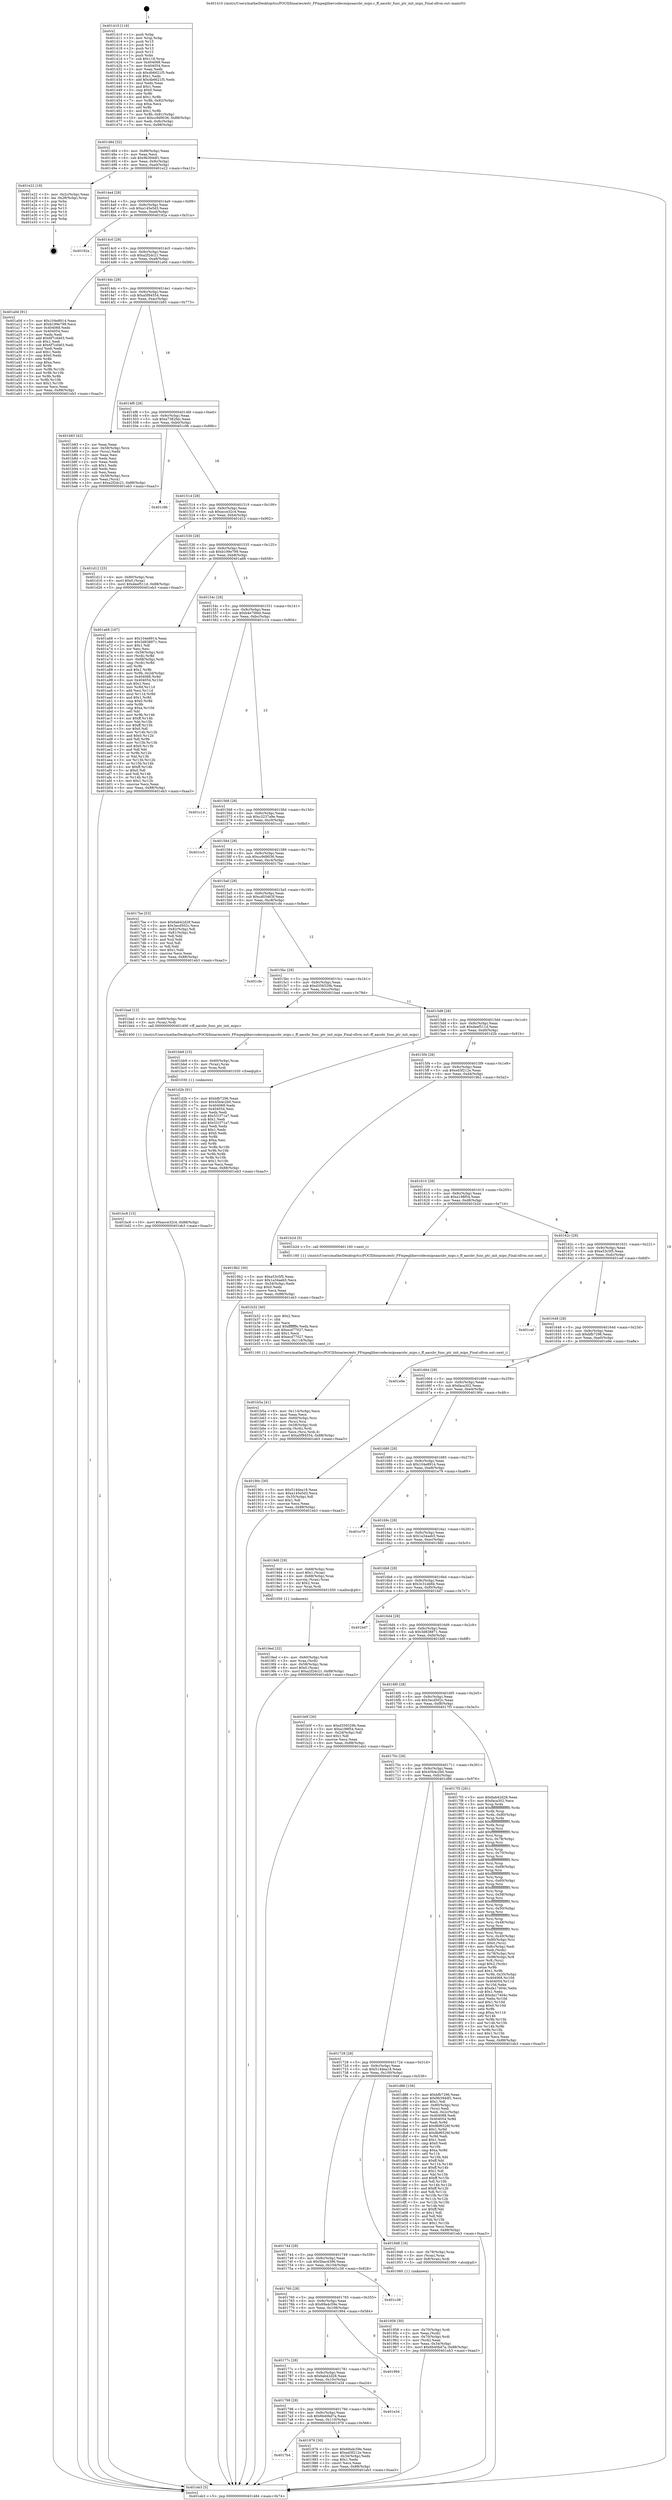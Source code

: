 digraph "0x401410" {
  label = "0x401410 (/mnt/c/Users/mathe/Desktop/tcc/POCII/binaries/extr_FFmpeglibavcodecmipsaacsbr_mips.c_ff_aacsbr_func_ptr_init_mips_Final-ollvm.out::main(0))"
  labelloc = "t"
  node[shape=record]

  Entry [label="",width=0.3,height=0.3,shape=circle,fillcolor=black,style=filled]
  "0x401484" [label="{
     0x401484 [32]\l
     | [instrs]\l
     &nbsp;&nbsp;0x401484 \<+6\>: mov -0x88(%rbp),%eax\l
     &nbsp;&nbsp;0x40148a \<+2\>: mov %eax,%ecx\l
     &nbsp;&nbsp;0x40148c \<+6\>: sub $0x9b394df1,%ecx\l
     &nbsp;&nbsp;0x401492 \<+6\>: mov %eax,-0x9c(%rbp)\l
     &nbsp;&nbsp;0x401498 \<+6\>: mov %ecx,-0xa0(%rbp)\l
     &nbsp;&nbsp;0x40149e \<+6\>: je 0000000000401e22 \<main+0xa12\>\l
  }"]
  "0x401e22" [label="{
     0x401e22 [18]\l
     | [instrs]\l
     &nbsp;&nbsp;0x401e22 \<+3\>: mov -0x2c(%rbp),%eax\l
     &nbsp;&nbsp;0x401e25 \<+4\>: lea -0x28(%rbp),%rsp\l
     &nbsp;&nbsp;0x401e29 \<+1\>: pop %rbx\l
     &nbsp;&nbsp;0x401e2a \<+2\>: pop %r12\l
     &nbsp;&nbsp;0x401e2c \<+2\>: pop %r13\l
     &nbsp;&nbsp;0x401e2e \<+2\>: pop %r14\l
     &nbsp;&nbsp;0x401e30 \<+2\>: pop %r15\l
     &nbsp;&nbsp;0x401e32 \<+1\>: pop %rbp\l
     &nbsp;&nbsp;0x401e33 \<+1\>: ret\l
  }"]
  "0x4014a4" [label="{
     0x4014a4 [28]\l
     | [instrs]\l
     &nbsp;&nbsp;0x4014a4 \<+5\>: jmp 00000000004014a9 \<main+0x99\>\l
     &nbsp;&nbsp;0x4014a9 \<+6\>: mov -0x9c(%rbp),%eax\l
     &nbsp;&nbsp;0x4014af \<+5\>: sub $0xa145e5d3,%eax\l
     &nbsp;&nbsp;0x4014b4 \<+6\>: mov %eax,-0xa4(%rbp)\l
     &nbsp;&nbsp;0x4014ba \<+6\>: je 000000000040192a \<main+0x51a\>\l
  }"]
  Exit [label="",width=0.3,height=0.3,shape=circle,fillcolor=black,style=filled,peripheries=2]
  "0x40192a" [label="{
     0x40192a\l
  }", style=dashed]
  "0x4014c0" [label="{
     0x4014c0 [28]\l
     | [instrs]\l
     &nbsp;&nbsp;0x4014c0 \<+5\>: jmp 00000000004014c5 \<main+0xb5\>\l
     &nbsp;&nbsp;0x4014c5 \<+6\>: mov -0x9c(%rbp),%eax\l
     &nbsp;&nbsp;0x4014cb \<+5\>: sub $0xa2f2dc21,%eax\l
     &nbsp;&nbsp;0x4014d0 \<+6\>: mov %eax,-0xa8(%rbp)\l
     &nbsp;&nbsp;0x4014d6 \<+6\>: je 0000000000401a0d \<main+0x5fd\>\l
  }"]
  "0x401bc8" [label="{
     0x401bc8 [15]\l
     | [instrs]\l
     &nbsp;&nbsp;0x401bc8 \<+10\>: movl $0xacce32c4,-0x88(%rbp)\l
     &nbsp;&nbsp;0x401bd2 \<+5\>: jmp 0000000000401eb3 \<main+0xaa3\>\l
  }"]
  "0x401a0d" [label="{
     0x401a0d [91]\l
     | [instrs]\l
     &nbsp;&nbsp;0x401a0d \<+5\>: mov $0x104e8914,%eax\l
     &nbsp;&nbsp;0x401a12 \<+5\>: mov $0xb199e799,%ecx\l
     &nbsp;&nbsp;0x401a17 \<+7\>: mov 0x404068,%edx\l
     &nbsp;&nbsp;0x401a1e \<+7\>: mov 0x404054,%esi\l
     &nbsp;&nbsp;0x401a25 \<+2\>: mov %edx,%edi\l
     &nbsp;&nbsp;0x401a27 \<+6\>: add $0x6f7cd463,%edi\l
     &nbsp;&nbsp;0x401a2d \<+3\>: sub $0x1,%edi\l
     &nbsp;&nbsp;0x401a30 \<+6\>: sub $0x6f7cd463,%edi\l
     &nbsp;&nbsp;0x401a36 \<+3\>: imul %edi,%edx\l
     &nbsp;&nbsp;0x401a39 \<+3\>: and $0x1,%edx\l
     &nbsp;&nbsp;0x401a3c \<+3\>: cmp $0x0,%edx\l
     &nbsp;&nbsp;0x401a3f \<+4\>: sete %r8b\l
     &nbsp;&nbsp;0x401a43 \<+3\>: cmp $0xa,%esi\l
     &nbsp;&nbsp;0x401a46 \<+4\>: setl %r9b\l
     &nbsp;&nbsp;0x401a4a \<+3\>: mov %r8b,%r10b\l
     &nbsp;&nbsp;0x401a4d \<+3\>: and %r9b,%r10b\l
     &nbsp;&nbsp;0x401a50 \<+3\>: xor %r9b,%r8b\l
     &nbsp;&nbsp;0x401a53 \<+3\>: or %r8b,%r10b\l
     &nbsp;&nbsp;0x401a56 \<+4\>: test $0x1,%r10b\l
     &nbsp;&nbsp;0x401a5a \<+3\>: cmovne %ecx,%eax\l
     &nbsp;&nbsp;0x401a5d \<+6\>: mov %eax,-0x88(%rbp)\l
     &nbsp;&nbsp;0x401a63 \<+5\>: jmp 0000000000401eb3 \<main+0xaa3\>\l
  }"]
  "0x4014dc" [label="{
     0x4014dc [28]\l
     | [instrs]\l
     &nbsp;&nbsp;0x4014dc \<+5\>: jmp 00000000004014e1 \<main+0xd1\>\l
     &nbsp;&nbsp;0x4014e1 \<+6\>: mov -0x9c(%rbp),%eax\l
     &nbsp;&nbsp;0x4014e7 \<+5\>: sub $0xa5f94554,%eax\l
     &nbsp;&nbsp;0x4014ec \<+6\>: mov %eax,-0xac(%rbp)\l
     &nbsp;&nbsp;0x4014f2 \<+6\>: je 0000000000401b83 \<main+0x773\>\l
  }"]
  "0x401bb9" [label="{
     0x401bb9 [15]\l
     | [instrs]\l
     &nbsp;&nbsp;0x401bb9 \<+4\>: mov -0x60(%rbp),%rax\l
     &nbsp;&nbsp;0x401bbd \<+3\>: mov (%rax),%rax\l
     &nbsp;&nbsp;0x401bc0 \<+3\>: mov %rax,%rdi\l
     &nbsp;&nbsp;0x401bc3 \<+5\>: call 0000000000401030 \<free@plt\>\l
     | [calls]\l
     &nbsp;&nbsp;0x401030 \{1\} (unknown)\l
  }"]
  "0x401b83" [label="{
     0x401b83 [42]\l
     | [instrs]\l
     &nbsp;&nbsp;0x401b83 \<+2\>: xor %eax,%eax\l
     &nbsp;&nbsp;0x401b85 \<+4\>: mov -0x58(%rbp),%rcx\l
     &nbsp;&nbsp;0x401b89 \<+2\>: mov (%rcx),%edx\l
     &nbsp;&nbsp;0x401b8b \<+2\>: mov %eax,%esi\l
     &nbsp;&nbsp;0x401b8d \<+2\>: sub %edx,%esi\l
     &nbsp;&nbsp;0x401b8f \<+2\>: mov %eax,%edx\l
     &nbsp;&nbsp;0x401b91 \<+3\>: sub $0x1,%edx\l
     &nbsp;&nbsp;0x401b94 \<+2\>: add %edx,%esi\l
     &nbsp;&nbsp;0x401b96 \<+2\>: sub %esi,%eax\l
     &nbsp;&nbsp;0x401b98 \<+4\>: mov -0x58(%rbp),%rcx\l
     &nbsp;&nbsp;0x401b9c \<+2\>: mov %eax,(%rcx)\l
     &nbsp;&nbsp;0x401b9e \<+10\>: movl $0xa2f2dc21,-0x88(%rbp)\l
     &nbsp;&nbsp;0x401ba8 \<+5\>: jmp 0000000000401eb3 \<main+0xaa3\>\l
  }"]
  "0x4014f8" [label="{
     0x4014f8 [28]\l
     | [instrs]\l
     &nbsp;&nbsp;0x4014f8 \<+5\>: jmp 00000000004014fd \<main+0xed\>\l
     &nbsp;&nbsp;0x4014fd \<+6\>: mov -0x9c(%rbp),%eax\l
     &nbsp;&nbsp;0x401503 \<+5\>: sub $0xa7382fdc,%eax\l
     &nbsp;&nbsp;0x401508 \<+6\>: mov %eax,-0xb0(%rbp)\l
     &nbsp;&nbsp;0x40150e \<+6\>: je 0000000000401c9b \<main+0x88b\>\l
  }"]
  "0x401b5a" [label="{
     0x401b5a [41]\l
     | [instrs]\l
     &nbsp;&nbsp;0x401b5a \<+6\>: mov -0x114(%rbp),%ecx\l
     &nbsp;&nbsp;0x401b60 \<+3\>: imul %eax,%ecx\l
     &nbsp;&nbsp;0x401b63 \<+4\>: mov -0x60(%rbp),%rsi\l
     &nbsp;&nbsp;0x401b67 \<+3\>: mov (%rsi),%rsi\l
     &nbsp;&nbsp;0x401b6a \<+4\>: mov -0x58(%rbp),%rdi\l
     &nbsp;&nbsp;0x401b6e \<+3\>: movslq (%rdi),%rdi\l
     &nbsp;&nbsp;0x401b71 \<+3\>: mov %ecx,(%rsi,%rdi,4)\l
     &nbsp;&nbsp;0x401b74 \<+10\>: movl $0xa5f94554,-0x88(%rbp)\l
     &nbsp;&nbsp;0x401b7e \<+5\>: jmp 0000000000401eb3 \<main+0xaa3\>\l
  }"]
  "0x401c9b" [label="{
     0x401c9b\l
  }", style=dashed]
  "0x401514" [label="{
     0x401514 [28]\l
     | [instrs]\l
     &nbsp;&nbsp;0x401514 \<+5\>: jmp 0000000000401519 \<main+0x109\>\l
     &nbsp;&nbsp;0x401519 \<+6\>: mov -0x9c(%rbp),%eax\l
     &nbsp;&nbsp;0x40151f \<+5\>: sub $0xacce32c4,%eax\l
     &nbsp;&nbsp;0x401524 \<+6\>: mov %eax,-0xb4(%rbp)\l
     &nbsp;&nbsp;0x40152a \<+6\>: je 0000000000401d12 \<main+0x902\>\l
  }"]
  "0x401b32" [label="{
     0x401b32 [40]\l
     | [instrs]\l
     &nbsp;&nbsp;0x401b32 \<+5\>: mov $0x2,%ecx\l
     &nbsp;&nbsp;0x401b37 \<+1\>: cltd\l
     &nbsp;&nbsp;0x401b38 \<+2\>: idiv %ecx\l
     &nbsp;&nbsp;0x401b3a \<+6\>: imul $0xfffffffe,%edx,%ecx\l
     &nbsp;&nbsp;0x401b40 \<+6\>: sub $0xecd77027,%ecx\l
     &nbsp;&nbsp;0x401b46 \<+3\>: add $0x1,%ecx\l
     &nbsp;&nbsp;0x401b49 \<+6\>: add $0xecd77027,%ecx\l
     &nbsp;&nbsp;0x401b4f \<+6\>: mov %ecx,-0x114(%rbp)\l
     &nbsp;&nbsp;0x401b55 \<+5\>: call 0000000000401160 \<next_i\>\l
     | [calls]\l
     &nbsp;&nbsp;0x401160 \{1\} (/mnt/c/Users/mathe/Desktop/tcc/POCII/binaries/extr_FFmpeglibavcodecmipsaacsbr_mips.c_ff_aacsbr_func_ptr_init_mips_Final-ollvm.out::next_i)\l
  }"]
  "0x401d12" [label="{
     0x401d12 [25]\l
     | [instrs]\l
     &nbsp;&nbsp;0x401d12 \<+4\>: mov -0x80(%rbp),%rax\l
     &nbsp;&nbsp;0x401d16 \<+6\>: movl $0x0,(%rax)\l
     &nbsp;&nbsp;0x401d1c \<+10\>: movl $0xdeef511d,-0x88(%rbp)\l
     &nbsp;&nbsp;0x401d26 \<+5\>: jmp 0000000000401eb3 \<main+0xaa3\>\l
  }"]
  "0x401530" [label="{
     0x401530 [28]\l
     | [instrs]\l
     &nbsp;&nbsp;0x401530 \<+5\>: jmp 0000000000401535 \<main+0x125\>\l
     &nbsp;&nbsp;0x401535 \<+6\>: mov -0x9c(%rbp),%eax\l
     &nbsp;&nbsp;0x40153b \<+5\>: sub $0xb199e799,%eax\l
     &nbsp;&nbsp;0x401540 \<+6\>: mov %eax,-0xb8(%rbp)\l
     &nbsp;&nbsp;0x401546 \<+6\>: je 0000000000401a68 \<main+0x658\>\l
  }"]
  "0x4019ed" [label="{
     0x4019ed [32]\l
     | [instrs]\l
     &nbsp;&nbsp;0x4019ed \<+4\>: mov -0x60(%rbp),%rdi\l
     &nbsp;&nbsp;0x4019f1 \<+3\>: mov %rax,(%rdi)\l
     &nbsp;&nbsp;0x4019f4 \<+4\>: mov -0x58(%rbp),%rax\l
     &nbsp;&nbsp;0x4019f8 \<+6\>: movl $0x0,(%rax)\l
     &nbsp;&nbsp;0x4019fe \<+10\>: movl $0xa2f2dc21,-0x88(%rbp)\l
     &nbsp;&nbsp;0x401a08 \<+5\>: jmp 0000000000401eb3 \<main+0xaa3\>\l
  }"]
  "0x401a68" [label="{
     0x401a68 [167]\l
     | [instrs]\l
     &nbsp;&nbsp;0x401a68 \<+5\>: mov $0x104e8914,%eax\l
     &nbsp;&nbsp;0x401a6d \<+5\>: mov $0x3d838871,%ecx\l
     &nbsp;&nbsp;0x401a72 \<+2\>: mov $0x1,%dl\l
     &nbsp;&nbsp;0x401a74 \<+2\>: xor %esi,%esi\l
     &nbsp;&nbsp;0x401a76 \<+4\>: mov -0x58(%rbp),%rdi\l
     &nbsp;&nbsp;0x401a7a \<+3\>: mov (%rdi),%r8d\l
     &nbsp;&nbsp;0x401a7d \<+4\>: mov -0x68(%rbp),%rdi\l
     &nbsp;&nbsp;0x401a81 \<+3\>: cmp (%rdi),%r8d\l
     &nbsp;&nbsp;0x401a84 \<+4\>: setl %r9b\l
     &nbsp;&nbsp;0x401a88 \<+4\>: and $0x1,%r9b\l
     &nbsp;&nbsp;0x401a8c \<+4\>: mov %r9b,-0x2d(%rbp)\l
     &nbsp;&nbsp;0x401a90 \<+8\>: mov 0x404068,%r8d\l
     &nbsp;&nbsp;0x401a98 \<+8\>: mov 0x404054,%r10d\l
     &nbsp;&nbsp;0x401aa0 \<+3\>: sub $0x1,%esi\l
     &nbsp;&nbsp;0x401aa3 \<+3\>: mov %r8d,%r11d\l
     &nbsp;&nbsp;0x401aa6 \<+3\>: add %esi,%r11d\l
     &nbsp;&nbsp;0x401aa9 \<+4\>: imul %r11d,%r8d\l
     &nbsp;&nbsp;0x401aad \<+4\>: and $0x1,%r8d\l
     &nbsp;&nbsp;0x401ab1 \<+4\>: cmp $0x0,%r8d\l
     &nbsp;&nbsp;0x401ab5 \<+4\>: sete %r9b\l
     &nbsp;&nbsp;0x401ab9 \<+4\>: cmp $0xa,%r10d\l
     &nbsp;&nbsp;0x401abd \<+3\>: setl %bl\l
     &nbsp;&nbsp;0x401ac0 \<+3\>: mov %r9b,%r14b\l
     &nbsp;&nbsp;0x401ac3 \<+4\>: xor $0xff,%r14b\l
     &nbsp;&nbsp;0x401ac7 \<+3\>: mov %bl,%r15b\l
     &nbsp;&nbsp;0x401aca \<+4\>: xor $0xff,%r15b\l
     &nbsp;&nbsp;0x401ace \<+3\>: xor $0x0,%dl\l
     &nbsp;&nbsp;0x401ad1 \<+3\>: mov %r14b,%r12b\l
     &nbsp;&nbsp;0x401ad4 \<+4\>: and $0x0,%r12b\l
     &nbsp;&nbsp;0x401ad8 \<+3\>: and %dl,%r9b\l
     &nbsp;&nbsp;0x401adb \<+3\>: mov %r15b,%r13b\l
     &nbsp;&nbsp;0x401ade \<+4\>: and $0x0,%r13b\l
     &nbsp;&nbsp;0x401ae2 \<+2\>: and %dl,%bl\l
     &nbsp;&nbsp;0x401ae4 \<+3\>: or %r9b,%r12b\l
     &nbsp;&nbsp;0x401ae7 \<+3\>: or %bl,%r13b\l
     &nbsp;&nbsp;0x401aea \<+3\>: xor %r13b,%r12b\l
     &nbsp;&nbsp;0x401aed \<+3\>: or %r15b,%r14b\l
     &nbsp;&nbsp;0x401af0 \<+4\>: xor $0xff,%r14b\l
     &nbsp;&nbsp;0x401af4 \<+3\>: or $0x0,%dl\l
     &nbsp;&nbsp;0x401af7 \<+3\>: and %dl,%r14b\l
     &nbsp;&nbsp;0x401afa \<+3\>: or %r14b,%r12b\l
     &nbsp;&nbsp;0x401afd \<+4\>: test $0x1,%r12b\l
     &nbsp;&nbsp;0x401b01 \<+3\>: cmovne %ecx,%eax\l
     &nbsp;&nbsp;0x401b04 \<+6\>: mov %eax,-0x88(%rbp)\l
     &nbsp;&nbsp;0x401b0a \<+5\>: jmp 0000000000401eb3 \<main+0xaa3\>\l
  }"]
  "0x40154c" [label="{
     0x40154c [28]\l
     | [instrs]\l
     &nbsp;&nbsp;0x40154c \<+5\>: jmp 0000000000401551 \<main+0x141\>\l
     &nbsp;&nbsp;0x401551 \<+6\>: mov -0x9c(%rbp),%eax\l
     &nbsp;&nbsp;0x401557 \<+5\>: sub $0xb4e70fdd,%eax\l
     &nbsp;&nbsp;0x40155c \<+6\>: mov %eax,-0xbc(%rbp)\l
     &nbsp;&nbsp;0x401562 \<+6\>: je 0000000000401c14 \<main+0x804\>\l
  }"]
  "0x4017b4" [label="{
     0x4017b4\l
  }", style=dashed]
  "0x401c14" [label="{
     0x401c14\l
  }", style=dashed]
  "0x401568" [label="{
     0x401568 [28]\l
     | [instrs]\l
     &nbsp;&nbsp;0x401568 \<+5\>: jmp 000000000040156d \<main+0x15d\>\l
     &nbsp;&nbsp;0x40156d \<+6\>: mov -0x9c(%rbp),%eax\l
     &nbsp;&nbsp;0x401573 \<+5\>: sub $0xc3237a9e,%eax\l
     &nbsp;&nbsp;0x401578 \<+6\>: mov %eax,-0xc0(%rbp)\l
     &nbsp;&nbsp;0x40157e \<+6\>: je 0000000000401cc5 \<main+0x8b5\>\l
  }"]
  "0x401976" [label="{
     0x401976 [30]\l
     | [instrs]\l
     &nbsp;&nbsp;0x401976 \<+5\>: mov $0x69a4c59e,%eax\l
     &nbsp;&nbsp;0x40197b \<+5\>: mov $0xed3f212e,%ecx\l
     &nbsp;&nbsp;0x401980 \<+3\>: mov -0x34(%rbp),%edx\l
     &nbsp;&nbsp;0x401983 \<+3\>: cmp $0x1,%edx\l
     &nbsp;&nbsp;0x401986 \<+3\>: cmovl %ecx,%eax\l
     &nbsp;&nbsp;0x401989 \<+6\>: mov %eax,-0x88(%rbp)\l
     &nbsp;&nbsp;0x40198f \<+5\>: jmp 0000000000401eb3 \<main+0xaa3\>\l
  }"]
  "0x401cc5" [label="{
     0x401cc5\l
  }", style=dashed]
  "0x401584" [label="{
     0x401584 [28]\l
     | [instrs]\l
     &nbsp;&nbsp;0x401584 \<+5\>: jmp 0000000000401589 \<main+0x179\>\l
     &nbsp;&nbsp;0x401589 \<+6\>: mov -0x9c(%rbp),%eax\l
     &nbsp;&nbsp;0x40158f \<+5\>: sub $0xcc9d9036,%eax\l
     &nbsp;&nbsp;0x401594 \<+6\>: mov %eax,-0xc4(%rbp)\l
     &nbsp;&nbsp;0x40159a \<+6\>: je 00000000004017be \<main+0x3ae\>\l
  }"]
  "0x401798" [label="{
     0x401798 [28]\l
     | [instrs]\l
     &nbsp;&nbsp;0x401798 \<+5\>: jmp 000000000040179d \<main+0x38d\>\l
     &nbsp;&nbsp;0x40179d \<+6\>: mov -0x9c(%rbp),%eax\l
     &nbsp;&nbsp;0x4017a3 \<+5\>: sub $0x6b40bd7a,%eax\l
     &nbsp;&nbsp;0x4017a8 \<+6\>: mov %eax,-0x110(%rbp)\l
     &nbsp;&nbsp;0x4017ae \<+6\>: je 0000000000401976 \<main+0x566\>\l
  }"]
  "0x4017be" [label="{
     0x4017be [53]\l
     | [instrs]\l
     &nbsp;&nbsp;0x4017be \<+5\>: mov $0x6ab42d28,%eax\l
     &nbsp;&nbsp;0x4017c3 \<+5\>: mov $0x3ecd502c,%ecx\l
     &nbsp;&nbsp;0x4017c8 \<+6\>: mov -0x82(%rbp),%dl\l
     &nbsp;&nbsp;0x4017ce \<+7\>: mov -0x81(%rbp),%sil\l
     &nbsp;&nbsp;0x4017d5 \<+3\>: mov %dl,%dil\l
     &nbsp;&nbsp;0x4017d8 \<+3\>: and %sil,%dil\l
     &nbsp;&nbsp;0x4017db \<+3\>: xor %sil,%dl\l
     &nbsp;&nbsp;0x4017de \<+3\>: or %dl,%dil\l
     &nbsp;&nbsp;0x4017e1 \<+4\>: test $0x1,%dil\l
     &nbsp;&nbsp;0x4017e5 \<+3\>: cmovne %ecx,%eax\l
     &nbsp;&nbsp;0x4017e8 \<+6\>: mov %eax,-0x88(%rbp)\l
     &nbsp;&nbsp;0x4017ee \<+5\>: jmp 0000000000401eb3 \<main+0xaa3\>\l
  }"]
  "0x4015a0" [label="{
     0x4015a0 [28]\l
     | [instrs]\l
     &nbsp;&nbsp;0x4015a0 \<+5\>: jmp 00000000004015a5 \<main+0x195\>\l
     &nbsp;&nbsp;0x4015a5 \<+6\>: mov -0x9c(%rbp),%eax\l
     &nbsp;&nbsp;0x4015ab \<+5\>: sub $0xcd03463f,%eax\l
     &nbsp;&nbsp;0x4015b0 \<+6\>: mov %eax,-0xc8(%rbp)\l
     &nbsp;&nbsp;0x4015b6 \<+6\>: je 0000000000401cfe \<main+0x8ee\>\l
  }"]
  "0x401eb3" [label="{
     0x401eb3 [5]\l
     | [instrs]\l
     &nbsp;&nbsp;0x401eb3 \<+5\>: jmp 0000000000401484 \<main+0x74\>\l
  }"]
  "0x401410" [label="{
     0x401410 [116]\l
     | [instrs]\l
     &nbsp;&nbsp;0x401410 \<+1\>: push %rbp\l
     &nbsp;&nbsp;0x401411 \<+3\>: mov %rsp,%rbp\l
     &nbsp;&nbsp;0x401414 \<+2\>: push %r15\l
     &nbsp;&nbsp;0x401416 \<+2\>: push %r14\l
     &nbsp;&nbsp;0x401418 \<+2\>: push %r13\l
     &nbsp;&nbsp;0x40141a \<+2\>: push %r12\l
     &nbsp;&nbsp;0x40141c \<+1\>: push %rbx\l
     &nbsp;&nbsp;0x40141d \<+7\>: sub $0x118,%rsp\l
     &nbsp;&nbsp;0x401424 \<+7\>: mov 0x404068,%eax\l
     &nbsp;&nbsp;0x40142b \<+7\>: mov 0x404054,%ecx\l
     &nbsp;&nbsp;0x401432 \<+2\>: mov %eax,%edx\l
     &nbsp;&nbsp;0x401434 \<+6\>: sub $0x4b6621f5,%edx\l
     &nbsp;&nbsp;0x40143a \<+3\>: sub $0x1,%edx\l
     &nbsp;&nbsp;0x40143d \<+6\>: add $0x4b6621f5,%edx\l
     &nbsp;&nbsp;0x401443 \<+3\>: imul %edx,%eax\l
     &nbsp;&nbsp;0x401446 \<+3\>: and $0x1,%eax\l
     &nbsp;&nbsp;0x401449 \<+3\>: cmp $0x0,%eax\l
     &nbsp;&nbsp;0x40144c \<+4\>: sete %r8b\l
     &nbsp;&nbsp;0x401450 \<+4\>: and $0x1,%r8b\l
     &nbsp;&nbsp;0x401454 \<+7\>: mov %r8b,-0x82(%rbp)\l
     &nbsp;&nbsp;0x40145b \<+3\>: cmp $0xa,%ecx\l
     &nbsp;&nbsp;0x40145e \<+4\>: setl %r8b\l
     &nbsp;&nbsp;0x401462 \<+4\>: and $0x1,%r8b\l
     &nbsp;&nbsp;0x401466 \<+7\>: mov %r8b,-0x81(%rbp)\l
     &nbsp;&nbsp;0x40146d \<+10\>: movl $0xcc9d9036,-0x88(%rbp)\l
     &nbsp;&nbsp;0x401477 \<+6\>: mov %edi,-0x8c(%rbp)\l
     &nbsp;&nbsp;0x40147d \<+7\>: mov %rsi,-0x98(%rbp)\l
  }"]
  "0x401e34" [label="{
     0x401e34\l
  }", style=dashed]
  "0x401cfe" [label="{
     0x401cfe\l
  }", style=dashed]
  "0x4015bc" [label="{
     0x4015bc [28]\l
     | [instrs]\l
     &nbsp;&nbsp;0x4015bc \<+5\>: jmp 00000000004015c1 \<main+0x1b1\>\l
     &nbsp;&nbsp;0x4015c1 \<+6\>: mov -0x9c(%rbp),%eax\l
     &nbsp;&nbsp;0x4015c7 \<+5\>: sub $0xd356529b,%eax\l
     &nbsp;&nbsp;0x4015cc \<+6\>: mov %eax,-0xcc(%rbp)\l
     &nbsp;&nbsp;0x4015d2 \<+6\>: je 0000000000401bad \<main+0x79d\>\l
  }"]
  "0x40177c" [label="{
     0x40177c [28]\l
     | [instrs]\l
     &nbsp;&nbsp;0x40177c \<+5\>: jmp 0000000000401781 \<main+0x371\>\l
     &nbsp;&nbsp;0x401781 \<+6\>: mov -0x9c(%rbp),%eax\l
     &nbsp;&nbsp;0x401787 \<+5\>: sub $0x6ab42d28,%eax\l
     &nbsp;&nbsp;0x40178c \<+6\>: mov %eax,-0x10c(%rbp)\l
     &nbsp;&nbsp;0x401792 \<+6\>: je 0000000000401e34 \<main+0xa24\>\l
  }"]
  "0x401bad" [label="{
     0x401bad [12]\l
     | [instrs]\l
     &nbsp;&nbsp;0x401bad \<+4\>: mov -0x60(%rbp),%rax\l
     &nbsp;&nbsp;0x401bb1 \<+3\>: mov (%rax),%rdi\l
     &nbsp;&nbsp;0x401bb4 \<+5\>: call 0000000000401400 \<ff_aacsbr_func_ptr_init_mips\>\l
     | [calls]\l
     &nbsp;&nbsp;0x401400 \{1\} (/mnt/c/Users/mathe/Desktop/tcc/POCII/binaries/extr_FFmpeglibavcodecmipsaacsbr_mips.c_ff_aacsbr_func_ptr_init_mips_Final-ollvm.out::ff_aacsbr_func_ptr_init_mips)\l
  }"]
  "0x4015d8" [label="{
     0x4015d8 [28]\l
     | [instrs]\l
     &nbsp;&nbsp;0x4015d8 \<+5\>: jmp 00000000004015dd \<main+0x1cd\>\l
     &nbsp;&nbsp;0x4015dd \<+6\>: mov -0x9c(%rbp),%eax\l
     &nbsp;&nbsp;0x4015e3 \<+5\>: sub $0xdeef511d,%eax\l
     &nbsp;&nbsp;0x4015e8 \<+6\>: mov %eax,-0xd0(%rbp)\l
     &nbsp;&nbsp;0x4015ee \<+6\>: je 0000000000401d2b \<main+0x91b\>\l
  }"]
  "0x401994" [label="{
     0x401994\l
  }", style=dashed]
  "0x401d2b" [label="{
     0x401d2b [91]\l
     | [instrs]\l
     &nbsp;&nbsp;0x401d2b \<+5\>: mov $0xbfb7296,%eax\l
     &nbsp;&nbsp;0x401d30 \<+5\>: mov $0x45b4c2b0,%ecx\l
     &nbsp;&nbsp;0x401d35 \<+7\>: mov 0x404068,%edx\l
     &nbsp;&nbsp;0x401d3c \<+7\>: mov 0x404054,%esi\l
     &nbsp;&nbsp;0x401d43 \<+2\>: mov %edx,%edi\l
     &nbsp;&nbsp;0x401d45 \<+6\>: sub $0x531f71a7,%edi\l
     &nbsp;&nbsp;0x401d4b \<+3\>: sub $0x1,%edi\l
     &nbsp;&nbsp;0x401d4e \<+6\>: add $0x531f71a7,%edi\l
     &nbsp;&nbsp;0x401d54 \<+3\>: imul %edi,%edx\l
     &nbsp;&nbsp;0x401d57 \<+3\>: and $0x1,%edx\l
     &nbsp;&nbsp;0x401d5a \<+3\>: cmp $0x0,%edx\l
     &nbsp;&nbsp;0x401d5d \<+4\>: sete %r8b\l
     &nbsp;&nbsp;0x401d61 \<+3\>: cmp $0xa,%esi\l
     &nbsp;&nbsp;0x401d64 \<+4\>: setl %r9b\l
     &nbsp;&nbsp;0x401d68 \<+3\>: mov %r8b,%r10b\l
     &nbsp;&nbsp;0x401d6b \<+3\>: and %r9b,%r10b\l
     &nbsp;&nbsp;0x401d6e \<+3\>: xor %r9b,%r8b\l
     &nbsp;&nbsp;0x401d71 \<+3\>: or %r8b,%r10b\l
     &nbsp;&nbsp;0x401d74 \<+4\>: test $0x1,%r10b\l
     &nbsp;&nbsp;0x401d78 \<+3\>: cmovne %ecx,%eax\l
     &nbsp;&nbsp;0x401d7b \<+6\>: mov %eax,-0x88(%rbp)\l
     &nbsp;&nbsp;0x401d81 \<+5\>: jmp 0000000000401eb3 \<main+0xaa3\>\l
  }"]
  "0x4015f4" [label="{
     0x4015f4 [28]\l
     | [instrs]\l
     &nbsp;&nbsp;0x4015f4 \<+5\>: jmp 00000000004015f9 \<main+0x1e9\>\l
     &nbsp;&nbsp;0x4015f9 \<+6\>: mov -0x9c(%rbp),%eax\l
     &nbsp;&nbsp;0x4015ff \<+5\>: sub $0xed3f212e,%eax\l
     &nbsp;&nbsp;0x401604 \<+6\>: mov %eax,-0xd4(%rbp)\l
     &nbsp;&nbsp;0x40160a \<+6\>: je 00000000004019b2 \<main+0x5a2\>\l
  }"]
  "0x401760" [label="{
     0x401760 [28]\l
     | [instrs]\l
     &nbsp;&nbsp;0x401760 \<+5\>: jmp 0000000000401765 \<main+0x355\>\l
     &nbsp;&nbsp;0x401765 \<+6\>: mov -0x9c(%rbp),%eax\l
     &nbsp;&nbsp;0x40176b \<+5\>: sub $0x69a4c59e,%eax\l
     &nbsp;&nbsp;0x401770 \<+6\>: mov %eax,-0x108(%rbp)\l
     &nbsp;&nbsp;0x401776 \<+6\>: je 0000000000401994 \<main+0x584\>\l
  }"]
  "0x4019b2" [label="{
     0x4019b2 [30]\l
     | [instrs]\l
     &nbsp;&nbsp;0x4019b2 \<+5\>: mov $0xa53c5f5,%eax\l
     &nbsp;&nbsp;0x4019b7 \<+5\>: mov $0x1a34aeb5,%ecx\l
     &nbsp;&nbsp;0x4019bc \<+3\>: mov -0x34(%rbp),%edx\l
     &nbsp;&nbsp;0x4019bf \<+3\>: cmp $0x0,%edx\l
     &nbsp;&nbsp;0x4019c2 \<+3\>: cmove %ecx,%eax\l
     &nbsp;&nbsp;0x4019c5 \<+6\>: mov %eax,-0x88(%rbp)\l
     &nbsp;&nbsp;0x4019cb \<+5\>: jmp 0000000000401eb3 \<main+0xaa3\>\l
  }"]
  "0x401610" [label="{
     0x401610 [28]\l
     | [instrs]\l
     &nbsp;&nbsp;0x401610 \<+5\>: jmp 0000000000401615 \<main+0x205\>\l
     &nbsp;&nbsp;0x401615 \<+6\>: mov -0x9c(%rbp),%eax\l
     &nbsp;&nbsp;0x40161b \<+5\>: sub $0xa198f54,%eax\l
     &nbsp;&nbsp;0x401620 \<+6\>: mov %eax,-0xd8(%rbp)\l
     &nbsp;&nbsp;0x401626 \<+6\>: je 0000000000401b2d \<main+0x71d\>\l
  }"]
  "0x401c38" [label="{
     0x401c38\l
  }", style=dashed]
  "0x401b2d" [label="{
     0x401b2d [5]\l
     | [instrs]\l
     &nbsp;&nbsp;0x401b2d \<+5\>: call 0000000000401160 \<next_i\>\l
     | [calls]\l
     &nbsp;&nbsp;0x401160 \{1\} (/mnt/c/Users/mathe/Desktop/tcc/POCII/binaries/extr_FFmpeglibavcodecmipsaacsbr_mips.c_ff_aacsbr_func_ptr_init_mips_Final-ollvm.out::next_i)\l
  }"]
  "0x40162c" [label="{
     0x40162c [28]\l
     | [instrs]\l
     &nbsp;&nbsp;0x40162c \<+5\>: jmp 0000000000401631 \<main+0x221\>\l
     &nbsp;&nbsp;0x401631 \<+6\>: mov -0x9c(%rbp),%eax\l
     &nbsp;&nbsp;0x401637 \<+5\>: sub $0xa53c5f5,%eax\l
     &nbsp;&nbsp;0x40163c \<+6\>: mov %eax,-0xdc(%rbp)\l
     &nbsp;&nbsp;0x401642 \<+6\>: je 0000000000401cef \<main+0x8df\>\l
  }"]
  "0x401958" [label="{
     0x401958 [30]\l
     | [instrs]\l
     &nbsp;&nbsp;0x401958 \<+4\>: mov -0x70(%rbp),%rdi\l
     &nbsp;&nbsp;0x40195c \<+2\>: mov %eax,(%rdi)\l
     &nbsp;&nbsp;0x40195e \<+4\>: mov -0x70(%rbp),%rdi\l
     &nbsp;&nbsp;0x401962 \<+2\>: mov (%rdi),%eax\l
     &nbsp;&nbsp;0x401964 \<+3\>: mov %eax,-0x34(%rbp)\l
     &nbsp;&nbsp;0x401967 \<+10\>: movl $0x6b40bd7a,-0x88(%rbp)\l
     &nbsp;&nbsp;0x401971 \<+5\>: jmp 0000000000401eb3 \<main+0xaa3\>\l
  }"]
  "0x401cef" [label="{
     0x401cef\l
  }", style=dashed]
  "0x401648" [label="{
     0x401648 [28]\l
     | [instrs]\l
     &nbsp;&nbsp;0x401648 \<+5\>: jmp 000000000040164d \<main+0x23d\>\l
     &nbsp;&nbsp;0x40164d \<+6\>: mov -0x9c(%rbp),%eax\l
     &nbsp;&nbsp;0x401653 \<+5\>: sub $0xbfb7296,%eax\l
     &nbsp;&nbsp;0x401658 \<+6\>: mov %eax,-0xe0(%rbp)\l
     &nbsp;&nbsp;0x40165e \<+6\>: je 0000000000401e9e \<main+0xa8e\>\l
  }"]
  "0x401744" [label="{
     0x401744 [28]\l
     | [instrs]\l
     &nbsp;&nbsp;0x401744 \<+5\>: jmp 0000000000401749 \<main+0x339\>\l
     &nbsp;&nbsp;0x401749 \<+6\>: mov -0x9c(%rbp),%eax\l
     &nbsp;&nbsp;0x40174f \<+5\>: sub $0x5bac4396,%eax\l
     &nbsp;&nbsp;0x401754 \<+6\>: mov %eax,-0x104(%rbp)\l
     &nbsp;&nbsp;0x40175a \<+6\>: je 0000000000401c38 \<main+0x828\>\l
  }"]
  "0x401e9e" [label="{
     0x401e9e\l
  }", style=dashed]
  "0x401664" [label="{
     0x401664 [28]\l
     | [instrs]\l
     &nbsp;&nbsp;0x401664 \<+5\>: jmp 0000000000401669 \<main+0x259\>\l
     &nbsp;&nbsp;0x401669 \<+6\>: mov -0x9c(%rbp),%eax\l
     &nbsp;&nbsp;0x40166f \<+5\>: sub $0xfaca302,%eax\l
     &nbsp;&nbsp;0x401674 \<+6\>: mov %eax,-0xe4(%rbp)\l
     &nbsp;&nbsp;0x40167a \<+6\>: je 000000000040190c \<main+0x4fc\>\l
  }"]
  "0x401948" [label="{
     0x401948 [16]\l
     | [instrs]\l
     &nbsp;&nbsp;0x401948 \<+4\>: mov -0x78(%rbp),%rax\l
     &nbsp;&nbsp;0x40194c \<+3\>: mov (%rax),%rax\l
     &nbsp;&nbsp;0x40194f \<+4\>: mov 0x8(%rax),%rdi\l
     &nbsp;&nbsp;0x401953 \<+5\>: call 0000000000401060 \<atoi@plt\>\l
     | [calls]\l
     &nbsp;&nbsp;0x401060 \{1\} (unknown)\l
  }"]
  "0x40190c" [label="{
     0x40190c [30]\l
     | [instrs]\l
     &nbsp;&nbsp;0x40190c \<+5\>: mov $0x514dea18,%eax\l
     &nbsp;&nbsp;0x401911 \<+5\>: mov $0xa145e5d3,%ecx\l
     &nbsp;&nbsp;0x401916 \<+3\>: mov -0x35(%rbp),%dl\l
     &nbsp;&nbsp;0x401919 \<+3\>: test $0x1,%dl\l
     &nbsp;&nbsp;0x40191c \<+3\>: cmovne %ecx,%eax\l
     &nbsp;&nbsp;0x40191f \<+6\>: mov %eax,-0x88(%rbp)\l
     &nbsp;&nbsp;0x401925 \<+5\>: jmp 0000000000401eb3 \<main+0xaa3\>\l
  }"]
  "0x401680" [label="{
     0x401680 [28]\l
     | [instrs]\l
     &nbsp;&nbsp;0x401680 \<+5\>: jmp 0000000000401685 \<main+0x275\>\l
     &nbsp;&nbsp;0x401685 \<+6\>: mov -0x9c(%rbp),%eax\l
     &nbsp;&nbsp;0x40168b \<+5\>: sub $0x104e8914,%eax\l
     &nbsp;&nbsp;0x401690 \<+6\>: mov %eax,-0xe8(%rbp)\l
     &nbsp;&nbsp;0x401696 \<+6\>: je 0000000000401e79 \<main+0xa69\>\l
  }"]
  "0x401728" [label="{
     0x401728 [28]\l
     | [instrs]\l
     &nbsp;&nbsp;0x401728 \<+5\>: jmp 000000000040172d \<main+0x31d\>\l
     &nbsp;&nbsp;0x40172d \<+6\>: mov -0x9c(%rbp),%eax\l
     &nbsp;&nbsp;0x401733 \<+5\>: sub $0x514dea18,%eax\l
     &nbsp;&nbsp;0x401738 \<+6\>: mov %eax,-0x100(%rbp)\l
     &nbsp;&nbsp;0x40173e \<+6\>: je 0000000000401948 \<main+0x538\>\l
  }"]
  "0x401e79" [label="{
     0x401e79\l
  }", style=dashed]
  "0x40169c" [label="{
     0x40169c [28]\l
     | [instrs]\l
     &nbsp;&nbsp;0x40169c \<+5\>: jmp 00000000004016a1 \<main+0x291\>\l
     &nbsp;&nbsp;0x4016a1 \<+6\>: mov -0x9c(%rbp),%eax\l
     &nbsp;&nbsp;0x4016a7 \<+5\>: sub $0x1a34aeb5,%eax\l
     &nbsp;&nbsp;0x4016ac \<+6\>: mov %eax,-0xec(%rbp)\l
     &nbsp;&nbsp;0x4016b2 \<+6\>: je 00000000004019d0 \<main+0x5c0\>\l
  }"]
  "0x401d86" [label="{
     0x401d86 [156]\l
     | [instrs]\l
     &nbsp;&nbsp;0x401d86 \<+5\>: mov $0xbfb7296,%eax\l
     &nbsp;&nbsp;0x401d8b \<+5\>: mov $0x9b394df1,%ecx\l
     &nbsp;&nbsp;0x401d90 \<+2\>: mov $0x1,%dl\l
     &nbsp;&nbsp;0x401d92 \<+4\>: mov -0x80(%rbp),%rsi\l
     &nbsp;&nbsp;0x401d96 \<+2\>: mov (%rsi),%edi\l
     &nbsp;&nbsp;0x401d98 \<+3\>: mov %edi,-0x2c(%rbp)\l
     &nbsp;&nbsp;0x401d9b \<+7\>: mov 0x404068,%edi\l
     &nbsp;&nbsp;0x401da2 \<+8\>: mov 0x404054,%r8d\l
     &nbsp;&nbsp;0x401daa \<+3\>: mov %edi,%r9d\l
     &nbsp;&nbsp;0x401dad \<+7\>: add $0x8bf6526f,%r9d\l
     &nbsp;&nbsp;0x401db4 \<+4\>: sub $0x1,%r9d\l
     &nbsp;&nbsp;0x401db8 \<+7\>: sub $0x8bf6526f,%r9d\l
     &nbsp;&nbsp;0x401dbf \<+4\>: imul %r9d,%edi\l
     &nbsp;&nbsp;0x401dc3 \<+3\>: and $0x1,%edi\l
     &nbsp;&nbsp;0x401dc6 \<+3\>: cmp $0x0,%edi\l
     &nbsp;&nbsp;0x401dc9 \<+4\>: sete %r10b\l
     &nbsp;&nbsp;0x401dcd \<+4\>: cmp $0xa,%r8d\l
     &nbsp;&nbsp;0x401dd1 \<+4\>: setl %r11b\l
     &nbsp;&nbsp;0x401dd5 \<+3\>: mov %r10b,%bl\l
     &nbsp;&nbsp;0x401dd8 \<+3\>: xor $0xff,%bl\l
     &nbsp;&nbsp;0x401ddb \<+3\>: mov %r11b,%r14b\l
     &nbsp;&nbsp;0x401dde \<+4\>: xor $0xff,%r14b\l
     &nbsp;&nbsp;0x401de2 \<+3\>: xor $0x1,%dl\l
     &nbsp;&nbsp;0x401de5 \<+3\>: mov %bl,%r15b\l
     &nbsp;&nbsp;0x401de8 \<+4\>: and $0xff,%r15b\l
     &nbsp;&nbsp;0x401dec \<+3\>: and %dl,%r10b\l
     &nbsp;&nbsp;0x401def \<+3\>: mov %r14b,%r12b\l
     &nbsp;&nbsp;0x401df2 \<+4\>: and $0xff,%r12b\l
     &nbsp;&nbsp;0x401df6 \<+3\>: and %dl,%r11b\l
     &nbsp;&nbsp;0x401df9 \<+3\>: or %r10b,%r15b\l
     &nbsp;&nbsp;0x401dfc \<+3\>: or %r11b,%r12b\l
     &nbsp;&nbsp;0x401dff \<+3\>: xor %r12b,%r15b\l
     &nbsp;&nbsp;0x401e02 \<+3\>: or %r14b,%bl\l
     &nbsp;&nbsp;0x401e05 \<+3\>: xor $0xff,%bl\l
     &nbsp;&nbsp;0x401e08 \<+3\>: or $0x1,%dl\l
     &nbsp;&nbsp;0x401e0b \<+2\>: and %dl,%bl\l
     &nbsp;&nbsp;0x401e0d \<+3\>: or %bl,%r15b\l
     &nbsp;&nbsp;0x401e10 \<+4\>: test $0x1,%r15b\l
     &nbsp;&nbsp;0x401e14 \<+3\>: cmovne %ecx,%eax\l
     &nbsp;&nbsp;0x401e17 \<+6\>: mov %eax,-0x88(%rbp)\l
     &nbsp;&nbsp;0x401e1d \<+5\>: jmp 0000000000401eb3 \<main+0xaa3\>\l
  }"]
  "0x4019d0" [label="{
     0x4019d0 [29]\l
     | [instrs]\l
     &nbsp;&nbsp;0x4019d0 \<+4\>: mov -0x68(%rbp),%rax\l
     &nbsp;&nbsp;0x4019d4 \<+6\>: movl $0x1,(%rax)\l
     &nbsp;&nbsp;0x4019da \<+4\>: mov -0x68(%rbp),%rax\l
     &nbsp;&nbsp;0x4019de \<+3\>: movslq (%rax),%rax\l
     &nbsp;&nbsp;0x4019e1 \<+4\>: shl $0x2,%rax\l
     &nbsp;&nbsp;0x4019e5 \<+3\>: mov %rax,%rdi\l
     &nbsp;&nbsp;0x4019e8 \<+5\>: call 0000000000401050 \<malloc@plt\>\l
     | [calls]\l
     &nbsp;&nbsp;0x401050 \{1\} (unknown)\l
  }"]
  "0x4016b8" [label="{
     0x4016b8 [28]\l
     | [instrs]\l
     &nbsp;&nbsp;0x4016b8 \<+5\>: jmp 00000000004016bd \<main+0x2ad\>\l
     &nbsp;&nbsp;0x4016bd \<+6\>: mov -0x9c(%rbp),%eax\l
     &nbsp;&nbsp;0x4016c3 \<+5\>: sub $0x3c31eb6b,%eax\l
     &nbsp;&nbsp;0x4016c8 \<+6\>: mov %eax,-0xf0(%rbp)\l
     &nbsp;&nbsp;0x4016ce \<+6\>: je 0000000000401bd7 \<main+0x7c7\>\l
  }"]
  "0x40170c" [label="{
     0x40170c [28]\l
     | [instrs]\l
     &nbsp;&nbsp;0x40170c \<+5\>: jmp 0000000000401711 \<main+0x301\>\l
     &nbsp;&nbsp;0x401711 \<+6\>: mov -0x9c(%rbp),%eax\l
     &nbsp;&nbsp;0x401717 \<+5\>: sub $0x45b4c2b0,%eax\l
     &nbsp;&nbsp;0x40171c \<+6\>: mov %eax,-0xfc(%rbp)\l
     &nbsp;&nbsp;0x401722 \<+6\>: je 0000000000401d86 \<main+0x976\>\l
  }"]
  "0x401bd7" [label="{
     0x401bd7\l
  }", style=dashed]
  "0x4016d4" [label="{
     0x4016d4 [28]\l
     | [instrs]\l
     &nbsp;&nbsp;0x4016d4 \<+5\>: jmp 00000000004016d9 \<main+0x2c9\>\l
     &nbsp;&nbsp;0x4016d9 \<+6\>: mov -0x9c(%rbp),%eax\l
     &nbsp;&nbsp;0x4016df \<+5\>: sub $0x3d838871,%eax\l
     &nbsp;&nbsp;0x4016e4 \<+6\>: mov %eax,-0xf4(%rbp)\l
     &nbsp;&nbsp;0x4016ea \<+6\>: je 0000000000401b0f \<main+0x6ff\>\l
  }"]
  "0x4017f3" [label="{
     0x4017f3 [281]\l
     | [instrs]\l
     &nbsp;&nbsp;0x4017f3 \<+5\>: mov $0x6ab42d28,%eax\l
     &nbsp;&nbsp;0x4017f8 \<+5\>: mov $0xfaca302,%ecx\l
     &nbsp;&nbsp;0x4017fd \<+3\>: mov %rsp,%rdx\l
     &nbsp;&nbsp;0x401800 \<+4\>: add $0xfffffffffffffff0,%rdx\l
     &nbsp;&nbsp;0x401804 \<+3\>: mov %rdx,%rsp\l
     &nbsp;&nbsp;0x401807 \<+4\>: mov %rdx,-0x80(%rbp)\l
     &nbsp;&nbsp;0x40180b \<+3\>: mov %rsp,%rdx\l
     &nbsp;&nbsp;0x40180e \<+4\>: add $0xfffffffffffffff0,%rdx\l
     &nbsp;&nbsp;0x401812 \<+3\>: mov %rdx,%rsp\l
     &nbsp;&nbsp;0x401815 \<+3\>: mov %rsp,%rsi\l
     &nbsp;&nbsp;0x401818 \<+4\>: add $0xfffffffffffffff0,%rsi\l
     &nbsp;&nbsp;0x40181c \<+3\>: mov %rsi,%rsp\l
     &nbsp;&nbsp;0x40181f \<+4\>: mov %rsi,-0x78(%rbp)\l
     &nbsp;&nbsp;0x401823 \<+3\>: mov %rsp,%rsi\l
     &nbsp;&nbsp;0x401826 \<+4\>: add $0xfffffffffffffff0,%rsi\l
     &nbsp;&nbsp;0x40182a \<+3\>: mov %rsi,%rsp\l
     &nbsp;&nbsp;0x40182d \<+4\>: mov %rsi,-0x70(%rbp)\l
     &nbsp;&nbsp;0x401831 \<+3\>: mov %rsp,%rsi\l
     &nbsp;&nbsp;0x401834 \<+4\>: add $0xfffffffffffffff0,%rsi\l
     &nbsp;&nbsp;0x401838 \<+3\>: mov %rsi,%rsp\l
     &nbsp;&nbsp;0x40183b \<+4\>: mov %rsi,-0x68(%rbp)\l
     &nbsp;&nbsp;0x40183f \<+3\>: mov %rsp,%rsi\l
     &nbsp;&nbsp;0x401842 \<+4\>: add $0xfffffffffffffff0,%rsi\l
     &nbsp;&nbsp;0x401846 \<+3\>: mov %rsi,%rsp\l
     &nbsp;&nbsp;0x401849 \<+4\>: mov %rsi,-0x60(%rbp)\l
     &nbsp;&nbsp;0x40184d \<+3\>: mov %rsp,%rsi\l
     &nbsp;&nbsp;0x401850 \<+4\>: add $0xfffffffffffffff0,%rsi\l
     &nbsp;&nbsp;0x401854 \<+3\>: mov %rsi,%rsp\l
     &nbsp;&nbsp;0x401857 \<+4\>: mov %rsi,-0x58(%rbp)\l
     &nbsp;&nbsp;0x40185b \<+3\>: mov %rsp,%rsi\l
     &nbsp;&nbsp;0x40185e \<+4\>: add $0xfffffffffffffff0,%rsi\l
     &nbsp;&nbsp;0x401862 \<+3\>: mov %rsi,%rsp\l
     &nbsp;&nbsp;0x401865 \<+4\>: mov %rsi,-0x50(%rbp)\l
     &nbsp;&nbsp;0x401869 \<+3\>: mov %rsp,%rsi\l
     &nbsp;&nbsp;0x40186c \<+4\>: add $0xfffffffffffffff0,%rsi\l
     &nbsp;&nbsp;0x401870 \<+3\>: mov %rsi,%rsp\l
     &nbsp;&nbsp;0x401873 \<+4\>: mov %rsi,-0x48(%rbp)\l
     &nbsp;&nbsp;0x401877 \<+3\>: mov %rsp,%rsi\l
     &nbsp;&nbsp;0x40187a \<+4\>: add $0xfffffffffffffff0,%rsi\l
     &nbsp;&nbsp;0x40187e \<+3\>: mov %rsi,%rsp\l
     &nbsp;&nbsp;0x401881 \<+4\>: mov %rsi,-0x40(%rbp)\l
     &nbsp;&nbsp;0x401885 \<+4\>: mov -0x80(%rbp),%rsi\l
     &nbsp;&nbsp;0x401889 \<+6\>: movl $0x0,(%rsi)\l
     &nbsp;&nbsp;0x40188f \<+6\>: mov -0x8c(%rbp),%edi\l
     &nbsp;&nbsp;0x401895 \<+2\>: mov %edi,(%rdx)\l
     &nbsp;&nbsp;0x401897 \<+4\>: mov -0x78(%rbp),%rsi\l
     &nbsp;&nbsp;0x40189b \<+7\>: mov -0x98(%rbp),%r8\l
     &nbsp;&nbsp;0x4018a2 \<+3\>: mov %r8,(%rsi)\l
     &nbsp;&nbsp;0x4018a5 \<+3\>: cmpl $0x2,(%rdx)\l
     &nbsp;&nbsp;0x4018a8 \<+4\>: setne %r9b\l
     &nbsp;&nbsp;0x4018ac \<+4\>: and $0x1,%r9b\l
     &nbsp;&nbsp;0x4018b0 \<+4\>: mov %r9b,-0x35(%rbp)\l
     &nbsp;&nbsp;0x4018b4 \<+8\>: mov 0x404068,%r10d\l
     &nbsp;&nbsp;0x4018bc \<+8\>: mov 0x404054,%r11d\l
     &nbsp;&nbsp;0x4018c4 \<+3\>: mov %r10d,%ebx\l
     &nbsp;&nbsp;0x4018c7 \<+6\>: sub $0xda17404c,%ebx\l
     &nbsp;&nbsp;0x4018cd \<+3\>: sub $0x1,%ebx\l
     &nbsp;&nbsp;0x4018d0 \<+6\>: add $0xda17404c,%ebx\l
     &nbsp;&nbsp;0x4018d6 \<+4\>: imul %ebx,%r10d\l
     &nbsp;&nbsp;0x4018da \<+4\>: and $0x1,%r10d\l
     &nbsp;&nbsp;0x4018de \<+4\>: cmp $0x0,%r10d\l
     &nbsp;&nbsp;0x4018e2 \<+4\>: sete %r9b\l
     &nbsp;&nbsp;0x4018e6 \<+4\>: cmp $0xa,%r11d\l
     &nbsp;&nbsp;0x4018ea \<+4\>: setl %r14b\l
     &nbsp;&nbsp;0x4018ee \<+3\>: mov %r9b,%r15b\l
     &nbsp;&nbsp;0x4018f1 \<+3\>: and %r14b,%r15b\l
     &nbsp;&nbsp;0x4018f4 \<+3\>: xor %r14b,%r9b\l
     &nbsp;&nbsp;0x4018f7 \<+3\>: or %r9b,%r15b\l
     &nbsp;&nbsp;0x4018fa \<+4\>: test $0x1,%r15b\l
     &nbsp;&nbsp;0x4018fe \<+3\>: cmovne %ecx,%eax\l
     &nbsp;&nbsp;0x401901 \<+6\>: mov %eax,-0x88(%rbp)\l
     &nbsp;&nbsp;0x401907 \<+5\>: jmp 0000000000401eb3 \<main+0xaa3\>\l
  }"]
  "0x401b0f" [label="{
     0x401b0f [30]\l
     | [instrs]\l
     &nbsp;&nbsp;0x401b0f \<+5\>: mov $0xd356529b,%eax\l
     &nbsp;&nbsp;0x401b14 \<+5\>: mov $0xa198f54,%ecx\l
     &nbsp;&nbsp;0x401b19 \<+3\>: mov -0x2d(%rbp),%dl\l
     &nbsp;&nbsp;0x401b1c \<+3\>: test $0x1,%dl\l
     &nbsp;&nbsp;0x401b1f \<+3\>: cmovne %ecx,%eax\l
     &nbsp;&nbsp;0x401b22 \<+6\>: mov %eax,-0x88(%rbp)\l
     &nbsp;&nbsp;0x401b28 \<+5\>: jmp 0000000000401eb3 \<main+0xaa3\>\l
  }"]
  "0x4016f0" [label="{
     0x4016f0 [28]\l
     | [instrs]\l
     &nbsp;&nbsp;0x4016f0 \<+5\>: jmp 00000000004016f5 \<main+0x2e5\>\l
     &nbsp;&nbsp;0x4016f5 \<+6\>: mov -0x9c(%rbp),%eax\l
     &nbsp;&nbsp;0x4016fb \<+5\>: sub $0x3ecd502c,%eax\l
     &nbsp;&nbsp;0x401700 \<+6\>: mov %eax,-0xf8(%rbp)\l
     &nbsp;&nbsp;0x401706 \<+6\>: je 00000000004017f3 \<main+0x3e3\>\l
  }"]
  Entry -> "0x401410" [label=" 1"]
  "0x401484" -> "0x401e22" [label=" 1"]
  "0x401484" -> "0x4014a4" [label=" 19"]
  "0x401e22" -> Exit [label=" 1"]
  "0x4014a4" -> "0x40192a" [label=" 0"]
  "0x4014a4" -> "0x4014c0" [label=" 19"]
  "0x401d86" -> "0x401eb3" [label=" 1"]
  "0x4014c0" -> "0x401a0d" [label=" 2"]
  "0x4014c0" -> "0x4014dc" [label=" 17"]
  "0x401d2b" -> "0x401eb3" [label=" 1"]
  "0x4014dc" -> "0x401b83" [label=" 1"]
  "0x4014dc" -> "0x4014f8" [label=" 16"]
  "0x401d12" -> "0x401eb3" [label=" 1"]
  "0x4014f8" -> "0x401c9b" [label=" 0"]
  "0x4014f8" -> "0x401514" [label=" 16"]
  "0x401bc8" -> "0x401eb3" [label=" 1"]
  "0x401514" -> "0x401d12" [label=" 1"]
  "0x401514" -> "0x401530" [label=" 15"]
  "0x401bb9" -> "0x401bc8" [label=" 1"]
  "0x401530" -> "0x401a68" [label=" 2"]
  "0x401530" -> "0x40154c" [label=" 13"]
  "0x401bad" -> "0x401bb9" [label=" 1"]
  "0x40154c" -> "0x401c14" [label=" 0"]
  "0x40154c" -> "0x401568" [label=" 13"]
  "0x401b83" -> "0x401eb3" [label=" 1"]
  "0x401568" -> "0x401cc5" [label=" 0"]
  "0x401568" -> "0x401584" [label=" 13"]
  "0x401b5a" -> "0x401eb3" [label=" 1"]
  "0x401584" -> "0x4017be" [label=" 1"]
  "0x401584" -> "0x4015a0" [label=" 12"]
  "0x4017be" -> "0x401eb3" [label=" 1"]
  "0x401410" -> "0x401484" [label=" 1"]
  "0x401eb3" -> "0x401484" [label=" 19"]
  "0x401b2d" -> "0x401b32" [label=" 1"]
  "0x4015a0" -> "0x401cfe" [label=" 0"]
  "0x4015a0" -> "0x4015bc" [label=" 12"]
  "0x401b0f" -> "0x401eb3" [label=" 2"]
  "0x4015bc" -> "0x401bad" [label=" 1"]
  "0x4015bc" -> "0x4015d8" [label=" 11"]
  "0x401a0d" -> "0x401eb3" [label=" 2"]
  "0x4015d8" -> "0x401d2b" [label=" 1"]
  "0x4015d8" -> "0x4015f4" [label=" 10"]
  "0x4019ed" -> "0x401eb3" [label=" 1"]
  "0x4015f4" -> "0x4019b2" [label=" 1"]
  "0x4015f4" -> "0x401610" [label=" 9"]
  "0x4019b2" -> "0x401eb3" [label=" 1"]
  "0x401610" -> "0x401b2d" [label=" 1"]
  "0x401610" -> "0x40162c" [label=" 8"]
  "0x401976" -> "0x401eb3" [label=" 1"]
  "0x40162c" -> "0x401cef" [label=" 0"]
  "0x40162c" -> "0x401648" [label=" 8"]
  "0x401798" -> "0x401976" [label=" 1"]
  "0x401648" -> "0x401e9e" [label=" 0"]
  "0x401648" -> "0x401664" [label=" 8"]
  "0x401b32" -> "0x401b5a" [label=" 1"]
  "0x401664" -> "0x40190c" [label=" 1"]
  "0x401664" -> "0x401680" [label=" 7"]
  "0x40177c" -> "0x401798" [label=" 1"]
  "0x401680" -> "0x401e79" [label=" 0"]
  "0x401680" -> "0x40169c" [label=" 7"]
  "0x401a68" -> "0x401eb3" [label=" 2"]
  "0x40169c" -> "0x4019d0" [label=" 1"]
  "0x40169c" -> "0x4016b8" [label=" 6"]
  "0x401760" -> "0x40177c" [label=" 1"]
  "0x4016b8" -> "0x401bd7" [label=" 0"]
  "0x4016b8" -> "0x4016d4" [label=" 6"]
  "0x401744" -> "0x401760" [label=" 1"]
  "0x4016d4" -> "0x401b0f" [label=" 2"]
  "0x4016d4" -> "0x4016f0" [label=" 4"]
  "0x401744" -> "0x401c38" [label=" 0"]
  "0x4016f0" -> "0x4017f3" [label=" 1"]
  "0x4016f0" -> "0x40170c" [label=" 3"]
  "0x4019d0" -> "0x4019ed" [label=" 1"]
  "0x4017f3" -> "0x401eb3" [label=" 1"]
  "0x40190c" -> "0x401eb3" [label=" 1"]
  "0x401760" -> "0x401994" [label=" 0"]
  "0x40170c" -> "0x401d86" [label=" 1"]
  "0x40170c" -> "0x401728" [label=" 2"]
  "0x40177c" -> "0x401e34" [label=" 0"]
  "0x401728" -> "0x401948" [label=" 1"]
  "0x401728" -> "0x401744" [label=" 1"]
  "0x401948" -> "0x401958" [label=" 1"]
  "0x401958" -> "0x401eb3" [label=" 1"]
  "0x401798" -> "0x4017b4" [label=" 0"]
}
